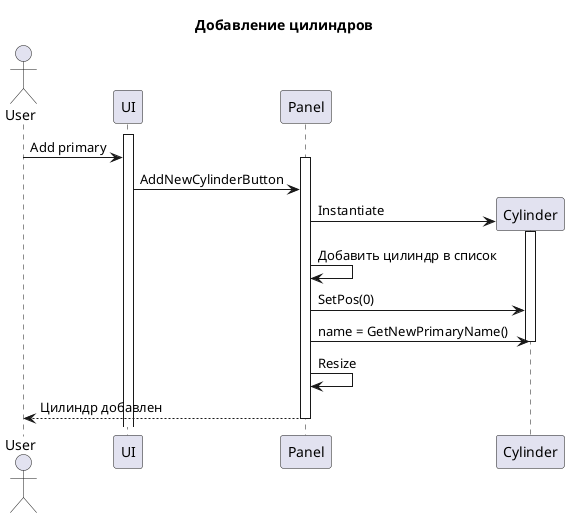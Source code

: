 @startuml PanelAdd
title Добавление цилиндров

actor User
participant "UI" as UI
participant "Panel" as Panel
participant "Cylinder" as Cylinder

activate UI 
User -> UI: Add primary
activate Panel
UI -> Panel: AddNewCylinderButton

create Cylinder
Panel -> Cylinder: Instantiate
activate Cylinder
Panel -> Panel: Добавить цилиндр в список
Panel -> Cylinder: SetPos(0)
Panel -> Cylinder: name = GetNewPrimaryName()
deactivate Cylinder

Panel -> Panel: Resize
Panel --> User: Цилиндр добавлен
deactivate Panel


@enduml

@startuml PanelStart
title Запуск приложения

actor User
participant "Panel" as Panel
participant "Saver" as Saver

User -> Panel: Запуск приложения
activate Panel
Panel -> Saver:Load()
activate Saver
Saver --> Panel:data
deactivate Saver
Panel -> Panel: Установка цилиндров
deactivate Panel
@enduml
